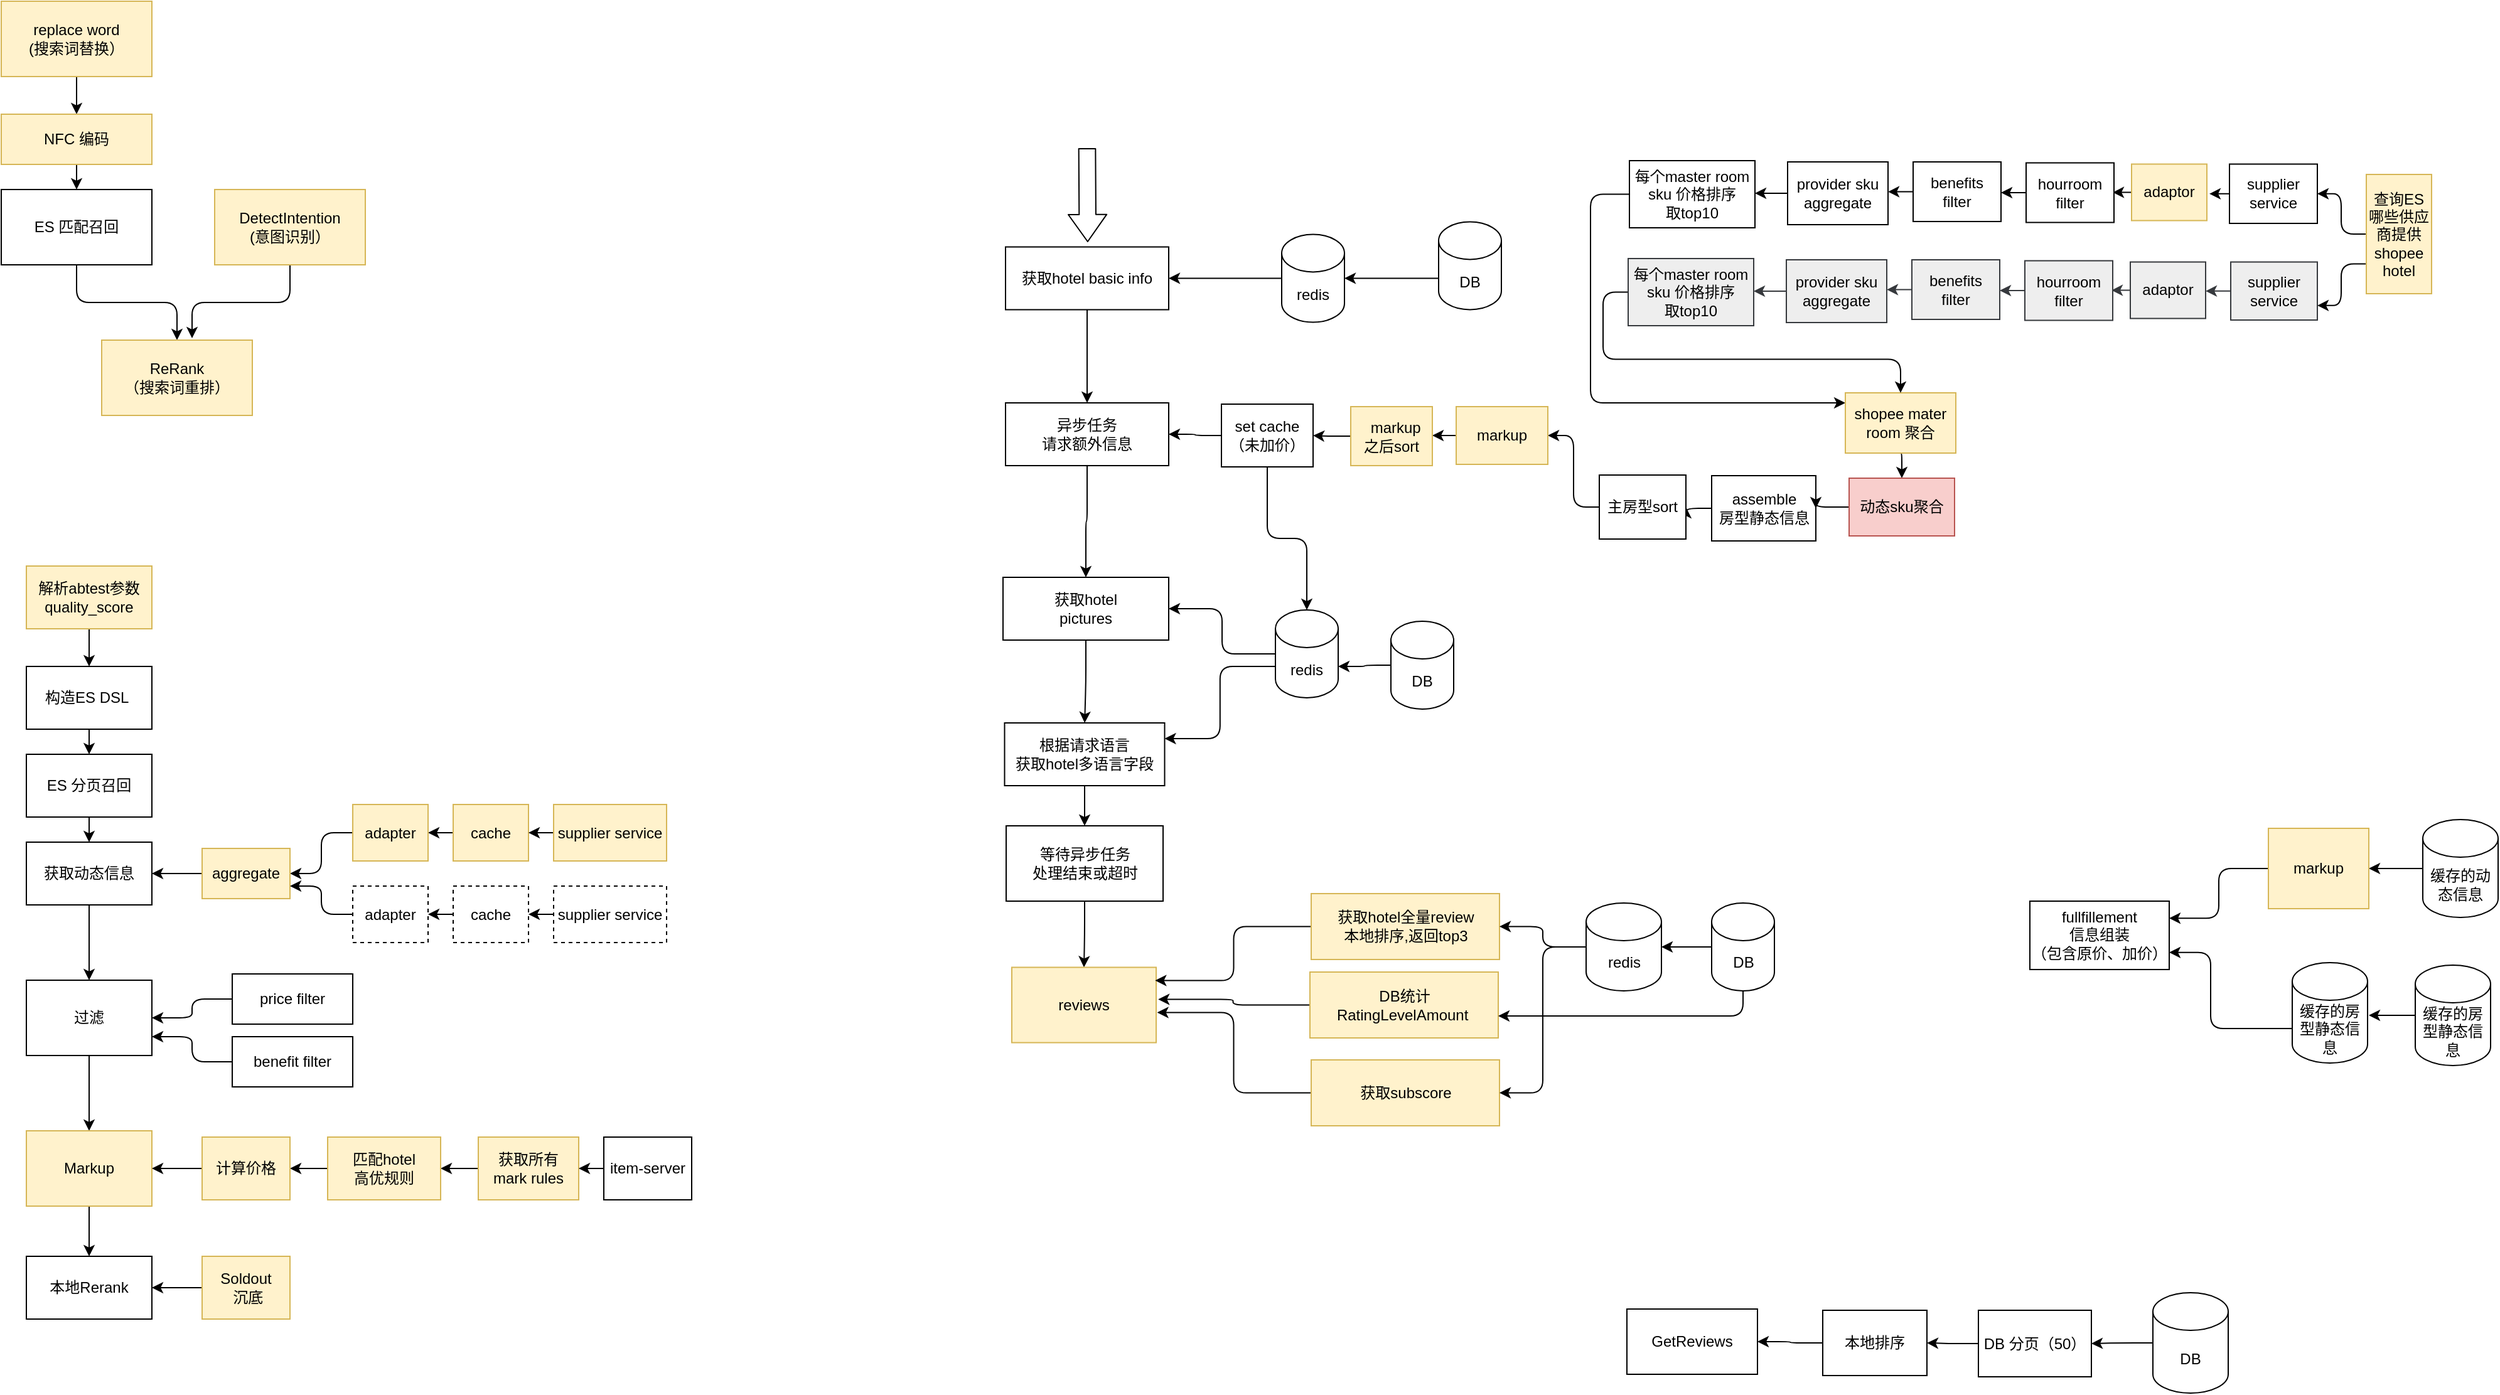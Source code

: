 <mxfile version="20.0.3" type="github">
  <diagram id="h-oYbKi-i4EHjSk5L3Tw" name="Page-1">
    <mxGraphModel dx="1442" dy="927" grid="1" gridSize="1" guides="1" tooltips="1" connect="1" arrows="1" fold="1" page="1" pageScale="1" pageWidth="3300" pageHeight="4681" math="0" shadow="0">
      <root>
        <mxCell id="0" />
        <mxCell id="1" parent="0" />
        <mxCell id="pG-kIVS5WW9MxkxASWYn-10" style="edgeStyle=orthogonalEdgeStyle;rounded=1;orthogonalLoop=1;jettySize=auto;html=1;exitX=0.5;exitY=1;exitDx=0;exitDy=0;entryX=0.5;entryY=0;entryDx=0;entryDy=0;" edge="1" parent="1" source="pG-kIVS5WW9MxkxASWYn-1" target="pG-kIVS5WW9MxkxASWYn-9">
          <mxGeometry relative="1" as="geometry" />
        </mxCell>
        <mxCell id="pG-kIVS5WW9MxkxASWYn-1" value="replace word&lt;br&gt;(搜索词替换）" style="rounded=0;whiteSpace=wrap;html=1;fillColor=#fff2cc;strokeColor=#d6b656;" vertex="1" parent="1">
          <mxGeometry x="170" y="20" width="120" height="60" as="geometry" />
        </mxCell>
        <mxCell id="pG-kIVS5WW9MxkxASWYn-7" style="edgeStyle=orthogonalEdgeStyle;rounded=1;orthogonalLoop=1;jettySize=auto;html=1;exitX=0.5;exitY=1;exitDx=0;exitDy=0;" edge="1" parent="1" source="pG-kIVS5WW9MxkxASWYn-2" target="pG-kIVS5WW9MxkxASWYn-5">
          <mxGeometry relative="1" as="geometry" />
        </mxCell>
        <mxCell id="pG-kIVS5WW9MxkxASWYn-2" value="ES 匹配召回" style="rounded=0;whiteSpace=wrap;html=1;" vertex="1" parent="1">
          <mxGeometry x="170" y="170" width="120" height="60" as="geometry" />
        </mxCell>
        <mxCell id="pG-kIVS5WW9MxkxASWYn-8" style="edgeStyle=orthogonalEdgeStyle;rounded=1;orthogonalLoop=1;jettySize=auto;html=1;exitX=0.5;exitY=1;exitDx=0;exitDy=0;entryX=0.6;entryY=-0.025;entryDx=0;entryDy=0;entryPerimeter=0;" edge="1" parent="1" source="pG-kIVS5WW9MxkxASWYn-4" target="pG-kIVS5WW9MxkxASWYn-5">
          <mxGeometry relative="1" as="geometry" />
        </mxCell>
        <mxCell id="pG-kIVS5WW9MxkxASWYn-4" value="DetectIntention&lt;br&gt;(意图识别）" style="rounded=0;whiteSpace=wrap;html=1;fillColor=#fff2cc;strokeColor=#d6b656;" vertex="1" parent="1">
          <mxGeometry x="340" y="170" width="120" height="60" as="geometry" />
        </mxCell>
        <mxCell id="pG-kIVS5WW9MxkxASWYn-5" value="ReRank&lt;br&gt;（搜索词重排）" style="rounded=0;whiteSpace=wrap;html=1;fillColor=#fff2cc;strokeColor=#d6b656;" vertex="1" parent="1">
          <mxGeometry x="250" y="290" width="120" height="60" as="geometry" />
        </mxCell>
        <mxCell id="pG-kIVS5WW9MxkxASWYn-11" style="edgeStyle=orthogonalEdgeStyle;rounded=1;orthogonalLoop=1;jettySize=auto;html=1;exitX=0.5;exitY=1;exitDx=0;exitDy=0;entryX=0.5;entryY=0;entryDx=0;entryDy=0;" edge="1" parent="1" source="pG-kIVS5WW9MxkxASWYn-9" target="pG-kIVS5WW9MxkxASWYn-2">
          <mxGeometry relative="1" as="geometry" />
        </mxCell>
        <mxCell id="pG-kIVS5WW9MxkxASWYn-9" value="NFC 编码" style="rounded=0;whiteSpace=wrap;html=1;fillColor=#fff2cc;strokeColor=#d6b656;" vertex="1" parent="1">
          <mxGeometry x="170" y="110" width="120" height="40" as="geometry" />
        </mxCell>
        <mxCell id="pG-kIVS5WW9MxkxASWYn-43" style="edgeStyle=orthogonalEdgeStyle;rounded=1;orthogonalLoop=1;jettySize=auto;html=1;exitX=0.5;exitY=1;exitDx=0;exitDy=0;entryX=0.5;entryY=0;entryDx=0;entryDy=0;" edge="1" parent="1" source="pG-kIVS5WW9MxkxASWYn-12" target="pG-kIVS5WW9MxkxASWYn-20">
          <mxGeometry relative="1" as="geometry" />
        </mxCell>
        <mxCell id="pG-kIVS5WW9MxkxASWYn-12" value="ES 分页召回" style="rounded=0;whiteSpace=wrap;html=1;" vertex="1" parent="1">
          <mxGeometry x="190" y="620" width="100" height="50" as="geometry" />
        </mxCell>
        <mxCell id="pG-kIVS5WW9MxkxASWYn-18" style="edgeStyle=orthogonalEdgeStyle;rounded=1;orthogonalLoop=1;jettySize=auto;html=1;exitX=0.5;exitY=1;exitDx=0;exitDy=0;entryX=0.5;entryY=0;entryDx=0;entryDy=0;" edge="1" parent="1" source="pG-kIVS5WW9MxkxASWYn-13" target="pG-kIVS5WW9MxkxASWYn-16">
          <mxGeometry relative="1" as="geometry" />
        </mxCell>
        <mxCell id="pG-kIVS5WW9MxkxASWYn-13" value="解析abtest参数&lt;br&gt;quality_score" style="rounded=0;whiteSpace=wrap;html=1;fillColor=#fff2cc;strokeColor=#d6b656;" vertex="1" parent="1">
          <mxGeometry x="190" y="470" width="100" height="50" as="geometry" />
        </mxCell>
        <mxCell id="pG-kIVS5WW9MxkxASWYn-19" style="edgeStyle=orthogonalEdgeStyle;rounded=1;orthogonalLoop=1;jettySize=auto;html=1;exitX=0.5;exitY=1;exitDx=0;exitDy=0;entryX=0.5;entryY=0;entryDx=0;entryDy=0;" edge="1" parent="1" source="pG-kIVS5WW9MxkxASWYn-16" target="pG-kIVS5WW9MxkxASWYn-12">
          <mxGeometry relative="1" as="geometry" />
        </mxCell>
        <mxCell id="pG-kIVS5WW9MxkxASWYn-16" value="构造ES DSL&amp;nbsp;" style="rounded=0;whiteSpace=wrap;html=1;" vertex="1" parent="1">
          <mxGeometry x="190" y="550" width="100" height="50" as="geometry" />
        </mxCell>
        <mxCell id="pG-kIVS5WW9MxkxASWYn-54" style="edgeStyle=orthogonalEdgeStyle;rounded=1;orthogonalLoop=1;jettySize=auto;html=1;exitX=0.5;exitY=1;exitDx=0;exitDy=0;" edge="1" parent="1" source="pG-kIVS5WW9MxkxASWYn-20" target="pG-kIVS5WW9MxkxASWYn-47">
          <mxGeometry relative="1" as="geometry" />
        </mxCell>
        <mxCell id="pG-kIVS5WW9MxkxASWYn-20" value="获取动态信息" style="rounded=0;whiteSpace=wrap;html=1;" vertex="1" parent="1">
          <mxGeometry x="190" y="690" width="100" height="50" as="geometry" />
        </mxCell>
        <mxCell id="pG-kIVS5WW9MxkxASWYn-34" style="edgeStyle=orthogonalEdgeStyle;rounded=1;orthogonalLoop=1;jettySize=auto;html=1;exitX=0;exitY=0.5;exitDx=0;exitDy=0;entryX=1;entryY=0.5;entryDx=0;entryDy=0;" edge="1" parent="1" source="pG-kIVS5WW9MxkxASWYn-24" target="pG-kIVS5WW9MxkxASWYn-26">
          <mxGeometry relative="1" as="geometry" />
        </mxCell>
        <mxCell id="pG-kIVS5WW9MxkxASWYn-24" value="cache" style="rounded=0;whiteSpace=wrap;html=1;fillColor=#fff2cc;strokeColor=#d6b656;" vertex="1" parent="1">
          <mxGeometry x="530" y="660" width="60" height="45" as="geometry" />
        </mxCell>
        <mxCell id="pG-kIVS5WW9MxkxASWYn-33" style="edgeStyle=orthogonalEdgeStyle;rounded=1;orthogonalLoop=1;jettySize=auto;html=1;exitX=0;exitY=0.5;exitDx=0;exitDy=0;entryX=1;entryY=0.5;entryDx=0;entryDy=0;" edge="1" parent="1" source="pG-kIVS5WW9MxkxASWYn-25" target="pG-kIVS5WW9MxkxASWYn-24">
          <mxGeometry relative="1" as="geometry" />
        </mxCell>
        <mxCell id="pG-kIVS5WW9MxkxASWYn-25" value="supplier service" style="rounded=0;whiteSpace=wrap;html=1;fillColor=#fff2cc;strokeColor=#d6b656;" vertex="1" parent="1">
          <mxGeometry x="610" y="660" width="90" height="45" as="geometry" />
        </mxCell>
        <mxCell id="pG-kIVS5WW9MxkxASWYn-35" style="edgeStyle=orthogonalEdgeStyle;rounded=1;orthogonalLoop=1;jettySize=auto;html=1;exitX=0;exitY=0.5;exitDx=0;exitDy=0;entryX=1;entryY=0.5;entryDx=0;entryDy=0;" edge="1" parent="1" source="pG-kIVS5WW9MxkxASWYn-26" target="pG-kIVS5WW9MxkxASWYn-31">
          <mxGeometry relative="1" as="geometry" />
        </mxCell>
        <mxCell id="pG-kIVS5WW9MxkxASWYn-26" value="adapter" style="rounded=0;whiteSpace=wrap;html=1;fillColor=#fff2cc;strokeColor=#d6b656;" vertex="1" parent="1">
          <mxGeometry x="450" y="660" width="60" height="45" as="geometry" />
        </mxCell>
        <mxCell id="pG-kIVS5WW9MxkxASWYn-36" style="edgeStyle=orthogonalEdgeStyle;rounded=1;orthogonalLoop=1;jettySize=auto;html=1;exitX=0;exitY=0.5;exitDx=0;exitDy=0;entryX=1;entryY=0.5;entryDx=0;entryDy=0;" edge="1" parent="1" source="pG-kIVS5WW9MxkxASWYn-31" target="pG-kIVS5WW9MxkxASWYn-20">
          <mxGeometry relative="1" as="geometry" />
        </mxCell>
        <mxCell id="pG-kIVS5WW9MxkxASWYn-31" value="aggregate" style="rounded=0;whiteSpace=wrap;html=1;fillColor=#fff2cc;strokeColor=#d6b656;" vertex="1" parent="1">
          <mxGeometry x="330" y="695" width="70" height="40" as="geometry" />
        </mxCell>
        <mxCell id="pG-kIVS5WW9MxkxASWYn-37" style="edgeStyle=orthogonalEdgeStyle;rounded=1;orthogonalLoop=1;jettySize=auto;html=1;exitX=0;exitY=0.5;exitDx=0;exitDy=0;entryX=1;entryY=0.5;entryDx=0;entryDy=0;" edge="1" parent="1" source="pG-kIVS5WW9MxkxASWYn-38" target="pG-kIVS5WW9MxkxASWYn-41">
          <mxGeometry relative="1" as="geometry" />
        </mxCell>
        <mxCell id="pG-kIVS5WW9MxkxASWYn-38" value="cache" style="rounded=0;whiteSpace=wrap;html=1;dashed=1;" vertex="1" parent="1">
          <mxGeometry x="530" y="725" width="60" height="45" as="geometry" />
        </mxCell>
        <mxCell id="pG-kIVS5WW9MxkxASWYn-39" style="edgeStyle=orthogonalEdgeStyle;rounded=1;orthogonalLoop=1;jettySize=auto;html=1;exitX=0;exitY=0.5;exitDx=0;exitDy=0;entryX=1;entryY=0.5;entryDx=0;entryDy=0;" edge="1" parent="1" source="pG-kIVS5WW9MxkxASWYn-40" target="pG-kIVS5WW9MxkxASWYn-38">
          <mxGeometry relative="1" as="geometry" />
        </mxCell>
        <mxCell id="pG-kIVS5WW9MxkxASWYn-40" value="supplier service" style="rounded=0;whiteSpace=wrap;html=1;dashed=1;" vertex="1" parent="1">
          <mxGeometry x="610" y="725" width="90" height="45" as="geometry" />
        </mxCell>
        <mxCell id="pG-kIVS5WW9MxkxASWYn-42" style="edgeStyle=orthogonalEdgeStyle;rounded=1;orthogonalLoop=1;jettySize=auto;html=1;exitX=0;exitY=0.5;exitDx=0;exitDy=0;entryX=1;entryY=0.75;entryDx=0;entryDy=0;" edge="1" parent="1" source="pG-kIVS5WW9MxkxASWYn-41" target="pG-kIVS5WW9MxkxASWYn-31">
          <mxGeometry relative="1" as="geometry" />
        </mxCell>
        <mxCell id="pG-kIVS5WW9MxkxASWYn-41" value="adapter" style="rounded=0;whiteSpace=wrap;html=1;dashed=1;" vertex="1" parent="1">
          <mxGeometry x="450" y="725" width="60" height="45" as="geometry" />
        </mxCell>
        <mxCell id="pG-kIVS5WW9MxkxASWYn-64" style="edgeStyle=orthogonalEdgeStyle;rounded=1;orthogonalLoop=1;jettySize=auto;html=1;exitX=0.5;exitY=1;exitDx=0;exitDy=0;" edge="1" parent="1" source="pG-kIVS5WW9MxkxASWYn-47" target="pG-kIVS5WW9MxkxASWYn-55">
          <mxGeometry relative="1" as="geometry" />
        </mxCell>
        <mxCell id="pG-kIVS5WW9MxkxASWYn-47" value="过滤" style="rounded=0;whiteSpace=wrap;html=1;" vertex="1" parent="1">
          <mxGeometry x="190" y="800" width="100" height="60" as="geometry" />
        </mxCell>
        <mxCell id="pG-kIVS5WW9MxkxASWYn-51" style="edgeStyle=orthogonalEdgeStyle;rounded=1;orthogonalLoop=1;jettySize=auto;html=1;exitX=0;exitY=0.5;exitDx=0;exitDy=0;entryX=1;entryY=0.5;entryDx=0;entryDy=0;" edge="1" parent="1" source="pG-kIVS5WW9MxkxASWYn-48" target="pG-kIVS5WW9MxkxASWYn-47">
          <mxGeometry relative="1" as="geometry" />
        </mxCell>
        <mxCell id="pG-kIVS5WW9MxkxASWYn-48" value="price filter" style="rounded=0;whiteSpace=wrap;html=1;" vertex="1" parent="1">
          <mxGeometry x="354" y="795" width="96" height="40" as="geometry" />
        </mxCell>
        <mxCell id="pG-kIVS5WW9MxkxASWYn-52" style="edgeStyle=orthogonalEdgeStyle;rounded=1;orthogonalLoop=1;jettySize=auto;html=1;exitX=0;exitY=0.5;exitDx=0;exitDy=0;entryX=1;entryY=0.75;entryDx=0;entryDy=0;" edge="1" parent="1" source="pG-kIVS5WW9MxkxASWYn-49" target="pG-kIVS5WW9MxkxASWYn-47">
          <mxGeometry relative="1" as="geometry" />
        </mxCell>
        <mxCell id="pG-kIVS5WW9MxkxASWYn-49" value="benefit filter" style="rounded=0;whiteSpace=wrap;html=1;" vertex="1" parent="1">
          <mxGeometry x="354" y="845" width="96" height="40" as="geometry" />
        </mxCell>
        <mxCell id="pG-kIVS5WW9MxkxASWYn-66" style="edgeStyle=orthogonalEdgeStyle;rounded=1;orthogonalLoop=1;jettySize=auto;html=1;exitX=0.5;exitY=1;exitDx=0;exitDy=0;entryX=0.5;entryY=0;entryDx=0;entryDy=0;" edge="1" parent="1" source="pG-kIVS5WW9MxkxASWYn-55" target="pG-kIVS5WW9MxkxASWYn-65">
          <mxGeometry relative="1" as="geometry" />
        </mxCell>
        <mxCell id="pG-kIVS5WW9MxkxASWYn-55" value="Markup" style="rounded=0;whiteSpace=wrap;html=1;fillColor=#fff2cc;strokeColor=#d6b656;" vertex="1" parent="1">
          <mxGeometry x="190" y="920" width="100" height="60" as="geometry" />
        </mxCell>
        <mxCell id="pG-kIVS5WW9MxkxASWYn-62" style="edgeStyle=orthogonalEdgeStyle;rounded=1;orthogonalLoop=1;jettySize=auto;html=1;exitX=0;exitY=0.5;exitDx=0;exitDy=0;entryX=1;entryY=0.5;entryDx=0;entryDy=0;" edge="1" parent="1" source="pG-kIVS5WW9MxkxASWYn-56" target="pG-kIVS5WW9MxkxASWYn-58">
          <mxGeometry relative="1" as="geometry" />
        </mxCell>
        <mxCell id="pG-kIVS5WW9MxkxASWYn-56" value="获取所有&lt;br&gt;mark rules" style="rounded=0;whiteSpace=wrap;html=1;fillColor=#fff2cc;strokeColor=#d6b656;" vertex="1" parent="1">
          <mxGeometry x="550" y="925" width="80" height="50" as="geometry" />
        </mxCell>
        <mxCell id="pG-kIVS5WW9MxkxASWYn-63" style="edgeStyle=orthogonalEdgeStyle;rounded=1;orthogonalLoop=1;jettySize=auto;html=1;exitX=0;exitY=0.5;exitDx=0;exitDy=0;entryX=1;entryY=0.5;entryDx=0;entryDy=0;" edge="1" parent="1" source="pG-kIVS5WW9MxkxASWYn-57" target="pG-kIVS5WW9MxkxASWYn-56">
          <mxGeometry relative="1" as="geometry" />
        </mxCell>
        <mxCell id="pG-kIVS5WW9MxkxASWYn-57" value="item-server" style="rounded=0;whiteSpace=wrap;html=1;" vertex="1" parent="1">
          <mxGeometry x="650" y="925" width="70" height="50" as="geometry" />
        </mxCell>
        <mxCell id="pG-kIVS5WW9MxkxASWYn-61" style="edgeStyle=orthogonalEdgeStyle;rounded=1;orthogonalLoop=1;jettySize=auto;html=1;exitX=0;exitY=0.5;exitDx=0;exitDy=0;entryX=1;entryY=0.5;entryDx=0;entryDy=0;" edge="1" parent="1" source="pG-kIVS5WW9MxkxASWYn-58" target="pG-kIVS5WW9MxkxASWYn-59">
          <mxGeometry relative="1" as="geometry" />
        </mxCell>
        <mxCell id="pG-kIVS5WW9MxkxASWYn-58" value="匹配hotel&lt;br&gt;高优规则" style="rounded=0;whiteSpace=wrap;html=1;fillColor=#fff2cc;strokeColor=#d6b656;" vertex="1" parent="1">
          <mxGeometry x="430" y="925" width="90" height="50" as="geometry" />
        </mxCell>
        <mxCell id="pG-kIVS5WW9MxkxASWYn-60" style="edgeStyle=orthogonalEdgeStyle;rounded=1;orthogonalLoop=1;jettySize=auto;html=1;exitX=0;exitY=0.5;exitDx=0;exitDy=0;" edge="1" parent="1" source="pG-kIVS5WW9MxkxASWYn-59" target="pG-kIVS5WW9MxkxASWYn-55">
          <mxGeometry relative="1" as="geometry" />
        </mxCell>
        <mxCell id="pG-kIVS5WW9MxkxASWYn-59" value="计算价格" style="rounded=0;whiteSpace=wrap;html=1;fillColor=#fff2cc;strokeColor=#d6b656;" vertex="1" parent="1">
          <mxGeometry x="330" y="925" width="70" height="50" as="geometry" />
        </mxCell>
        <mxCell id="pG-kIVS5WW9MxkxASWYn-65" value="本地Rerank" style="rounded=0;whiteSpace=wrap;html=1;" vertex="1" parent="1">
          <mxGeometry x="190" y="1020" width="100" height="50" as="geometry" />
        </mxCell>
        <mxCell id="pG-kIVS5WW9MxkxASWYn-70" style="edgeStyle=orthogonalEdgeStyle;rounded=1;orthogonalLoop=1;jettySize=auto;html=1;exitX=0;exitY=0.5;exitDx=0;exitDy=0;entryX=1;entryY=0.5;entryDx=0;entryDy=0;" edge="1" parent="1" source="pG-kIVS5WW9MxkxASWYn-69" target="pG-kIVS5WW9MxkxASWYn-65">
          <mxGeometry relative="1" as="geometry" />
        </mxCell>
        <mxCell id="pG-kIVS5WW9MxkxASWYn-69" value="Soldout&lt;br&gt;&amp;nbsp;沉底" style="rounded=0;whiteSpace=wrap;html=1;fillColor=#fff2cc;strokeColor=#d6b656;" vertex="1" parent="1">
          <mxGeometry x="330" y="1020" width="70" height="50" as="geometry" />
        </mxCell>
        <mxCell id="pG-kIVS5WW9MxkxASWYn-91" style="edgeStyle=orthogonalEdgeStyle;rounded=1;orthogonalLoop=1;jettySize=auto;html=1;exitX=0.5;exitY=1;exitDx=0;exitDy=0;" edge="1" parent="1" source="pG-kIVS5WW9MxkxASWYn-72" target="pG-kIVS5WW9MxkxASWYn-77">
          <mxGeometry relative="1" as="geometry" />
        </mxCell>
        <mxCell id="pG-kIVS5WW9MxkxASWYn-72" value="获取hotel basic info" style="rounded=0;whiteSpace=wrap;html=1;" vertex="1" parent="1">
          <mxGeometry x="970" y="215.75" width="130" height="50" as="geometry" />
        </mxCell>
        <mxCell id="pG-kIVS5WW9MxkxASWYn-121" style="edgeStyle=orthogonalEdgeStyle;rounded=1;orthogonalLoop=1;jettySize=auto;html=1;exitX=0;exitY=0.5;exitDx=0;exitDy=0;exitPerimeter=0;" edge="1" parent="1" source="pG-kIVS5WW9MxkxASWYn-73" target="pG-kIVS5WW9MxkxASWYn-72">
          <mxGeometry relative="1" as="geometry" />
        </mxCell>
        <mxCell id="pG-kIVS5WW9MxkxASWYn-73" value="redis" style="shape=cylinder3;whiteSpace=wrap;html=1;boundedLbl=1;backgroundOutline=1;size=15;" vertex="1" parent="1">
          <mxGeometry x="1190" y="205.75" width="50" height="70" as="geometry" />
        </mxCell>
        <mxCell id="pG-kIVS5WW9MxkxASWYn-120" style="edgeStyle=orthogonalEdgeStyle;rounded=1;orthogonalLoop=1;jettySize=auto;html=1;exitX=0;exitY=0;exitDx=0;exitDy=45;exitPerimeter=0;entryX=1;entryY=0.5;entryDx=0;entryDy=0;entryPerimeter=0;" edge="1" parent="1" source="pG-kIVS5WW9MxkxASWYn-74" target="pG-kIVS5WW9MxkxASWYn-73">
          <mxGeometry relative="1" as="geometry" />
        </mxCell>
        <mxCell id="pG-kIVS5WW9MxkxASWYn-74" value="DB" style="shape=cylinder3;whiteSpace=wrap;html=1;boundedLbl=1;backgroundOutline=1;size=15;" vertex="1" parent="1">
          <mxGeometry x="1315" y="195.75" width="50" height="70" as="geometry" />
        </mxCell>
        <mxCell id="pG-kIVS5WW9MxkxASWYn-199" style="edgeStyle=orthogonalEdgeStyle;rounded=1;orthogonalLoop=1;jettySize=auto;html=1;exitX=0.5;exitY=1;exitDx=0;exitDy=0;entryX=0.5;entryY=0;entryDx=0;entryDy=0;" edge="1" parent="1" source="pG-kIVS5WW9MxkxASWYn-77" target="pG-kIVS5WW9MxkxASWYn-81">
          <mxGeometry relative="1" as="geometry" />
        </mxCell>
        <mxCell id="pG-kIVS5WW9MxkxASWYn-77" value="异步任务&lt;br&gt;请求额外信息" style="rounded=0;whiteSpace=wrap;html=1;" vertex="1" parent="1">
          <mxGeometry x="970" y="340" width="130" height="50" as="geometry" />
        </mxCell>
        <mxCell id="pG-kIVS5WW9MxkxASWYn-190" style="edgeStyle=orthogonalEdgeStyle;rounded=1;orthogonalLoop=1;jettySize=auto;html=1;exitX=0;exitY=0.5;exitDx=0;exitDy=0;" edge="1" parent="1" source="pG-kIVS5WW9MxkxASWYn-79">
          <mxGeometry relative="1" as="geometry">
            <mxPoint x="1929" y="173.238" as="targetPoint" />
          </mxGeometry>
        </mxCell>
        <mxCell id="pG-kIVS5WW9MxkxASWYn-79" value="supplier &lt;br&gt;service" style="rounded=0;whiteSpace=wrap;html=1;" vertex="1" parent="1">
          <mxGeometry x="1945" y="149.75" width="70" height="47.25" as="geometry" />
        </mxCell>
        <mxCell id="pG-kIVS5WW9MxkxASWYn-93" style="edgeStyle=orthogonalEdgeStyle;rounded=1;orthogonalLoop=1;jettySize=auto;html=1;exitX=0.5;exitY=1;exitDx=0;exitDy=0;" edge="1" parent="1" source="pG-kIVS5WW9MxkxASWYn-81" target="pG-kIVS5WW9MxkxASWYn-84">
          <mxGeometry relative="1" as="geometry" />
        </mxCell>
        <mxCell id="pG-kIVS5WW9MxkxASWYn-81" value="获取hotel &lt;br&gt;pictures" style="rounded=0;whiteSpace=wrap;html=1;" vertex="1" parent="1">
          <mxGeometry x="968" y="479" width="132" height="50" as="geometry" />
        </mxCell>
        <mxCell id="pG-kIVS5WW9MxkxASWYn-194" style="edgeStyle=orthogonalEdgeStyle;rounded=1;orthogonalLoop=1;jettySize=auto;html=1;exitX=0;exitY=0.5;exitDx=0;exitDy=0;exitPerimeter=0;entryX=1;entryY=0.5;entryDx=0;entryDy=0;" edge="1" parent="1" source="pG-kIVS5WW9MxkxASWYn-82" target="pG-kIVS5WW9MxkxASWYn-81">
          <mxGeometry relative="1" as="geometry" />
        </mxCell>
        <mxCell id="pG-kIVS5WW9MxkxASWYn-195" style="edgeStyle=orthogonalEdgeStyle;rounded=1;orthogonalLoop=1;jettySize=auto;html=1;exitX=0;exitY=0;exitDx=0;exitDy=45;exitPerimeter=0;entryX=1;entryY=0.25;entryDx=0;entryDy=0;" edge="1" parent="1" source="pG-kIVS5WW9MxkxASWYn-82" target="pG-kIVS5WW9MxkxASWYn-84">
          <mxGeometry relative="1" as="geometry" />
        </mxCell>
        <mxCell id="pG-kIVS5WW9MxkxASWYn-82" value="redis" style="shape=cylinder3;whiteSpace=wrap;html=1;boundedLbl=1;backgroundOutline=1;size=15;" vertex="1" parent="1">
          <mxGeometry x="1185" y="505" width="50" height="70" as="geometry" />
        </mxCell>
        <mxCell id="pG-kIVS5WW9MxkxASWYn-193" style="edgeStyle=orthogonalEdgeStyle;rounded=1;orthogonalLoop=1;jettySize=auto;html=1;exitX=0;exitY=0.5;exitDx=0;exitDy=0;exitPerimeter=0;entryX=1;entryY=0;entryDx=0;entryDy=45;entryPerimeter=0;" edge="1" parent="1" source="pG-kIVS5WW9MxkxASWYn-83" target="pG-kIVS5WW9MxkxASWYn-82">
          <mxGeometry relative="1" as="geometry" />
        </mxCell>
        <mxCell id="pG-kIVS5WW9MxkxASWYn-83" value="DB" style="shape=cylinder3;whiteSpace=wrap;html=1;boundedLbl=1;backgroundOutline=1;size=15;" vertex="1" parent="1">
          <mxGeometry x="1277" y="514" width="50" height="70" as="geometry" />
        </mxCell>
        <mxCell id="pG-kIVS5WW9MxkxASWYn-95" style="edgeStyle=orthogonalEdgeStyle;rounded=1;orthogonalLoop=1;jettySize=auto;html=1;exitX=0.5;exitY=1;exitDx=0;exitDy=0;entryX=0.5;entryY=0;entryDx=0;entryDy=0;" edge="1" parent="1" source="pG-kIVS5WW9MxkxASWYn-84" target="pG-kIVS5WW9MxkxASWYn-94">
          <mxGeometry relative="1" as="geometry" />
        </mxCell>
        <mxCell id="pG-kIVS5WW9MxkxASWYn-84" value="根据请求语言&lt;br&gt;获取hotel多语言字段" style="rounded=0;whiteSpace=wrap;html=1;" vertex="1" parent="1">
          <mxGeometry x="969.25" y="595" width="127.5" height="50" as="geometry" />
        </mxCell>
        <mxCell id="pG-kIVS5WW9MxkxASWYn-117" style="edgeStyle=orthogonalEdgeStyle;rounded=1;orthogonalLoop=1;jettySize=auto;html=1;exitX=0.5;exitY=1;exitDx=0;exitDy=0;" edge="1" parent="1" source="pG-kIVS5WW9MxkxASWYn-94" target="pG-kIVS5WW9MxkxASWYn-96">
          <mxGeometry relative="1" as="geometry" />
        </mxCell>
        <mxCell id="pG-kIVS5WW9MxkxASWYn-94" value="等待异步任务&lt;br&gt;处理结束或超时" style="rounded=0;whiteSpace=wrap;html=1;" vertex="1" parent="1">
          <mxGeometry x="970.5" y="677" width="125" height="60" as="geometry" />
        </mxCell>
        <mxCell id="pG-kIVS5WW9MxkxASWYn-96" value="reviews" style="rounded=0;whiteSpace=wrap;html=1;fillColor=#fff2cc;strokeColor=#d6b656;" vertex="1" parent="1">
          <mxGeometry x="975" y="789.75" width="115" height="60" as="geometry" />
        </mxCell>
        <mxCell id="pG-kIVS5WW9MxkxASWYn-108" style="edgeStyle=orthogonalEdgeStyle;rounded=1;orthogonalLoop=1;jettySize=auto;html=1;exitX=0;exitY=0.5;exitDx=0;exitDy=0;entryX=0.993;entryY=0.175;entryDx=0;entryDy=0;entryPerimeter=0;" edge="1" parent="1" source="pG-kIVS5WW9MxkxASWYn-97" target="pG-kIVS5WW9MxkxASWYn-96">
          <mxGeometry relative="1" as="geometry" />
        </mxCell>
        <mxCell id="pG-kIVS5WW9MxkxASWYn-97" value="获取hotel全量review&lt;br&gt;本地排序,返回top3" style="rounded=0;whiteSpace=wrap;html=1;fillColor=#fff2cc;strokeColor=#d6b656;" vertex="1" parent="1">
          <mxGeometry x="1213.5" y="731" width="150" height="52.5" as="geometry" />
        </mxCell>
        <mxCell id="pG-kIVS5WW9MxkxASWYn-106" style="edgeStyle=orthogonalEdgeStyle;rounded=1;orthogonalLoop=1;jettySize=auto;html=1;exitX=0;exitY=0.5;exitDx=0;exitDy=0;entryX=1.014;entryY=0.425;entryDx=0;entryDy=0;entryPerimeter=0;" edge="1" parent="1" source="pG-kIVS5WW9MxkxASWYn-102" target="pG-kIVS5WW9MxkxASWYn-96">
          <mxGeometry relative="1" as="geometry" />
        </mxCell>
        <mxCell id="pG-kIVS5WW9MxkxASWYn-102" value="DB统计RatingLevelAmount&amp;nbsp;" style="rounded=0;whiteSpace=wrap;html=1;fillColor=#fff2cc;strokeColor=#d6b656;" vertex="1" parent="1">
          <mxGeometry x="1212.5" y="793.5" width="150" height="52.5" as="geometry" />
        </mxCell>
        <mxCell id="pG-kIVS5WW9MxkxASWYn-107" style="edgeStyle=orthogonalEdgeStyle;rounded=1;orthogonalLoop=1;jettySize=auto;html=1;exitX=0;exitY=0.5;exitDx=0;exitDy=0;entryX=1.007;entryY=0.6;entryDx=0;entryDy=0;entryPerimeter=0;" edge="1" parent="1" source="pG-kIVS5WW9MxkxASWYn-104" target="pG-kIVS5WW9MxkxASWYn-96">
          <mxGeometry relative="1" as="geometry">
            <mxPoint x="1152.5" y="833.5" as="targetPoint" />
          </mxGeometry>
        </mxCell>
        <mxCell id="pG-kIVS5WW9MxkxASWYn-104" value="获取subscore" style="rounded=0;whiteSpace=wrap;html=1;fillColor=#fff2cc;strokeColor=#d6b656;" vertex="1" parent="1">
          <mxGeometry x="1213.5" y="863.5" width="150" height="52.5" as="geometry" />
        </mxCell>
        <mxCell id="pG-kIVS5WW9MxkxASWYn-113" style="edgeStyle=orthogonalEdgeStyle;rounded=1;orthogonalLoop=1;jettySize=auto;html=1;exitX=0;exitY=0.5;exitDx=0;exitDy=0;exitPerimeter=0;" edge="1" parent="1" source="pG-kIVS5WW9MxkxASWYn-109" target="pG-kIVS5WW9MxkxASWYn-110">
          <mxGeometry relative="1" as="geometry" />
        </mxCell>
        <mxCell id="pG-kIVS5WW9MxkxASWYn-116" style="edgeStyle=orthogonalEdgeStyle;rounded=1;orthogonalLoop=1;jettySize=auto;html=1;exitX=0.5;exitY=1;exitDx=0;exitDy=0;exitPerimeter=0;" edge="1" parent="1" source="pG-kIVS5WW9MxkxASWYn-109" target="pG-kIVS5WW9MxkxASWYn-102">
          <mxGeometry relative="1" as="geometry">
            <Array as="points">
              <mxPoint x="1557.5" y="828.5" />
            </Array>
          </mxGeometry>
        </mxCell>
        <mxCell id="pG-kIVS5WW9MxkxASWYn-109" value="DB" style="shape=cylinder3;whiteSpace=wrap;html=1;boundedLbl=1;backgroundOutline=1;size=15;" vertex="1" parent="1">
          <mxGeometry x="1532.5" y="738.5" width="50" height="70" as="geometry" />
        </mxCell>
        <mxCell id="pG-kIVS5WW9MxkxASWYn-112" style="edgeStyle=orthogonalEdgeStyle;rounded=1;orthogonalLoop=1;jettySize=auto;html=1;exitX=0;exitY=0.5;exitDx=0;exitDy=0;exitPerimeter=0;" edge="1" parent="1" source="pG-kIVS5WW9MxkxASWYn-110" target="pG-kIVS5WW9MxkxASWYn-97">
          <mxGeometry relative="1" as="geometry" />
        </mxCell>
        <mxCell id="pG-kIVS5WW9MxkxASWYn-114" style="edgeStyle=orthogonalEdgeStyle;rounded=1;orthogonalLoop=1;jettySize=auto;html=1;exitX=0;exitY=0.5;exitDx=0;exitDy=0;exitPerimeter=0;entryX=1;entryY=0.5;entryDx=0;entryDy=0;" edge="1" parent="1" source="pG-kIVS5WW9MxkxASWYn-110" target="pG-kIVS5WW9MxkxASWYn-104">
          <mxGeometry relative="1" as="geometry" />
        </mxCell>
        <mxCell id="pG-kIVS5WW9MxkxASWYn-110" value="redis" style="shape=cylinder3;whiteSpace=wrap;html=1;boundedLbl=1;backgroundOutline=1;size=15;" vertex="1" parent="1">
          <mxGeometry x="1432.5" y="738.5" width="60" height="70" as="geometry" />
        </mxCell>
        <mxCell id="pG-kIVS5WW9MxkxASWYn-164" style="edgeStyle=orthogonalEdgeStyle;rounded=1;orthogonalLoop=1;jettySize=auto;html=1;exitX=0;exitY=0.5;exitDx=0;exitDy=0;" edge="1" parent="1" source="pG-kIVS5WW9MxkxASWYn-128">
          <mxGeometry relative="1" as="geometry">
            <mxPoint x="1852" y="172.06" as="targetPoint" />
          </mxGeometry>
        </mxCell>
        <mxCell id="pG-kIVS5WW9MxkxASWYn-128" value="adaptor" style="rounded=0;whiteSpace=wrap;html=1;fillColor=#fff2cc;strokeColor=#d6b656;" vertex="1" parent="1">
          <mxGeometry x="1867" y="149.75" width="60" height="45" as="geometry" />
        </mxCell>
        <mxCell id="pG-kIVS5WW9MxkxASWYn-155" style="edgeStyle=orthogonalEdgeStyle;rounded=0;orthogonalLoop=1;jettySize=auto;html=1;exitX=0;exitY=0.5;exitDx=0;exitDy=0;entryX=1;entryY=0.5;entryDx=0;entryDy=0;" edge="1" parent="1" source="pG-kIVS5WW9MxkxASWYn-135" target="pG-kIVS5WW9MxkxASWYn-141">
          <mxGeometry relative="1" as="geometry" />
        </mxCell>
        <mxCell id="pG-kIVS5WW9MxkxASWYn-135" value="hourroom&lt;br&gt;filter" style="rounded=0;whiteSpace=wrap;html=1;" vertex="1" parent="1">
          <mxGeometry x="1783" y="148.75" width="70" height="47.5" as="geometry" />
        </mxCell>
        <mxCell id="pG-kIVS5WW9MxkxASWYn-165" style="edgeStyle=orthogonalEdgeStyle;rounded=1;orthogonalLoop=1;jettySize=auto;html=1;exitX=0;exitY=0.5;exitDx=0;exitDy=0;" edge="1" parent="1" source="pG-kIVS5WW9MxkxASWYn-141">
          <mxGeometry relative="1" as="geometry">
            <mxPoint x="1673" y="172.214" as="targetPoint" />
          </mxGeometry>
        </mxCell>
        <mxCell id="pG-kIVS5WW9MxkxASWYn-141" value="benefits&lt;br&gt;filter" style="rounded=0;whiteSpace=wrap;html=1;" vertex="1" parent="1">
          <mxGeometry x="1693" y="148" width="70" height="47.5" as="geometry" />
        </mxCell>
        <mxCell id="pG-kIVS5WW9MxkxASWYn-169" style="edgeStyle=orthogonalEdgeStyle;rounded=1;orthogonalLoop=1;jettySize=auto;html=1;exitX=0;exitY=0.5;exitDx=0;exitDy=0;entryX=1;entryY=0.5;entryDx=0;entryDy=0;" edge="1" parent="1" source="pG-kIVS5WW9MxkxASWYn-147" target="pG-kIVS5WW9MxkxASWYn-166">
          <mxGeometry relative="1" as="geometry" />
        </mxCell>
        <mxCell id="pG-kIVS5WW9MxkxASWYn-147" value="provider sku&lt;br&gt;aggregate" style="rounded=0;whiteSpace=wrap;html=1;" vertex="1" parent="1">
          <mxGeometry x="1593" y="148" width="80" height="50" as="geometry" />
        </mxCell>
        <mxCell id="pG-kIVS5WW9MxkxASWYn-171" style="edgeStyle=orthogonalEdgeStyle;rounded=1;orthogonalLoop=1;jettySize=auto;html=1;exitX=0;exitY=0.5;exitDx=0;exitDy=0;" edge="1" parent="1" source="pG-kIVS5WW9MxkxASWYn-166" target="pG-kIVS5WW9MxkxASWYn-170">
          <mxGeometry relative="1" as="geometry">
            <mxPoint x="1437" y="226" as="targetPoint" />
            <Array as="points">
              <mxPoint x="1436" y="174" />
              <mxPoint x="1436" y="340" />
            </Array>
          </mxGeometry>
        </mxCell>
        <mxCell id="pG-kIVS5WW9MxkxASWYn-166" value="每个master room&lt;br&gt;sku 价格排序&lt;br&gt;取top10" style="rounded=0;whiteSpace=wrap;html=1;" vertex="1" parent="1">
          <mxGeometry x="1467" y="147" width="100" height="53.5" as="geometry" />
        </mxCell>
        <mxCell id="pG-kIVS5WW9MxkxASWYn-218" style="edgeStyle=orthogonalEdgeStyle;rounded=1;orthogonalLoop=1;jettySize=auto;html=1;exitX=0.5;exitY=1;exitDx=0;exitDy=0;entryX=0.5;entryY=0;entryDx=0;entryDy=0;" edge="1" parent="1" source="pG-kIVS5WW9MxkxASWYn-170" target="pG-kIVS5WW9MxkxASWYn-214">
          <mxGeometry relative="1" as="geometry" />
        </mxCell>
        <mxCell id="pG-kIVS5WW9MxkxASWYn-170" value="shopee mater room 聚合" style="rounded=0;whiteSpace=wrap;html=1;fillColor=#fff2cc;strokeColor=#d6b656;" vertex="1" parent="1">
          <mxGeometry x="1639" y="332" width="88" height="48" as="geometry" />
        </mxCell>
        <mxCell id="pG-kIVS5WW9MxkxASWYn-172" style="edgeStyle=orthogonalEdgeStyle;rounded=1;orthogonalLoop=1;jettySize=auto;html=1;exitX=0;exitY=0.5;exitDx=0;exitDy=0;entryX=1;entryY=0.5;entryDx=0;entryDy=0;fillColor=#eeeeee;strokeColor=#36393d;" edge="1" parent="1" source="pG-kIVS5WW9MxkxASWYn-173" target="pG-kIVS5WW9MxkxASWYn-175">
          <mxGeometry relative="1" as="geometry" />
        </mxCell>
        <mxCell id="pG-kIVS5WW9MxkxASWYn-173" value="supplier &lt;br&gt;service" style="rounded=0;whiteSpace=wrap;html=1;fillColor=#eeeeee;strokeColor=#36393d;" vertex="1" parent="1">
          <mxGeometry x="1946" y="227.75" width="69" height="46.25" as="geometry" />
        </mxCell>
        <mxCell id="pG-kIVS5WW9MxkxASWYn-174" style="edgeStyle=orthogonalEdgeStyle;rounded=1;orthogonalLoop=1;jettySize=auto;html=1;exitX=0;exitY=0.5;exitDx=0;exitDy=0;fillColor=#eeeeee;strokeColor=#36393d;" edge="1" parent="1" source="pG-kIVS5WW9MxkxASWYn-175">
          <mxGeometry relative="1" as="geometry">
            <mxPoint x="1851" y="250.06" as="targetPoint" />
          </mxGeometry>
        </mxCell>
        <mxCell id="pG-kIVS5WW9MxkxASWYn-175" value="adaptor" style="rounded=0;whiteSpace=wrap;html=1;fillColor=#eeeeee;strokeColor=#36393d;" vertex="1" parent="1">
          <mxGeometry x="1866" y="227.75" width="60" height="45" as="geometry" />
        </mxCell>
        <mxCell id="pG-kIVS5WW9MxkxASWYn-176" style="edgeStyle=orthogonalEdgeStyle;rounded=0;orthogonalLoop=1;jettySize=auto;html=1;exitX=0;exitY=0.5;exitDx=0;exitDy=0;entryX=1;entryY=0.5;entryDx=0;entryDy=0;fillColor=#eeeeee;strokeColor=#36393d;" edge="1" parent="1" source="pG-kIVS5WW9MxkxASWYn-177" target="pG-kIVS5WW9MxkxASWYn-179">
          <mxGeometry relative="1" as="geometry" />
        </mxCell>
        <mxCell id="pG-kIVS5WW9MxkxASWYn-177" value="hourroom&lt;br&gt;filter" style="rounded=0;whiteSpace=wrap;html=1;fillColor=#eeeeee;strokeColor=#36393d;" vertex="1" parent="1">
          <mxGeometry x="1782" y="226.75" width="70" height="47.5" as="geometry" />
        </mxCell>
        <mxCell id="pG-kIVS5WW9MxkxASWYn-178" style="edgeStyle=orthogonalEdgeStyle;rounded=1;orthogonalLoop=1;jettySize=auto;html=1;exitX=0;exitY=0.5;exitDx=0;exitDy=0;fillColor=#eeeeee;strokeColor=#36393d;" edge="1" parent="1" source="pG-kIVS5WW9MxkxASWYn-179">
          <mxGeometry relative="1" as="geometry">
            <mxPoint x="1672" y="250.214" as="targetPoint" />
          </mxGeometry>
        </mxCell>
        <mxCell id="pG-kIVS5WW9MxkxASWYn-179" value="benefits&lt;br&gt;filter" style="rounded=0;whiteSpace=wrap;html=1;fillColor=#eeeeee;strokeColor=#36393d;" vertex="1" parent="1">
          <mxGeometry x="1692" y="226" width="70" height="47.5" as="geometry" />
        </mxCell>
        <mxCell id="pG-kIVS5WW9MxkxASWYn-180" style="edgeStyle=orthogonalEdgeStyle;rounded=1;orthogonalLoop=1;jettySize=auto;html=1;exitX=0;exitY=0.5;exitDx=0;exitDy=0;entryX=1;entryY=0.5;entryDx=0;entryDy=0;fillColor=#eeeeee;strokeColor=#36393d;" edge="1" parent="1" source="pG-kIVS5WW9MxkxASWYn-181" target="pG-kIVS5WW9MxkxASWYn-182">
          <mxGeometry relative="1" as="geometry" />
        </mxCell>
        <mxCell id="pG-kIVS5WW9MxkxASWYn-181" value="provider sku&lt;br&gt;aggregate" style="rounded=0;whiteSpace=wrap;html=1;fillColor=#eeeeee;strokeColor=#36393d;" vertex="1" parent="1">
          <mxGeometry x="1592" y="226" width="80" height="50" as="geometry" />
        </mxCell>
        <mxCell id="pG-kIVS5WW9MxkxASWYn-216" style="edgeStyle=orthogonalEdgeStyle;rounded=1;orthogonalLoop=1;jettySize=auto;html=1;exitX=0;exitY=0.5;exitDx=0;exitDy=0;entryX=0.5;entryY=0;entryDx=0;entryDy=0;" edge="1" parent="1" source="pG-kIVS5WW9MxkxASWYn-182" target="pG-kIVS5WW9MxkxASWYn-170">
          <mxGeometry relative="1" as="geometry">
            <mxPoint x="1747" y="324" as="targetPoint" />
          </mxGeometry>
        </mxCell>
        <mxCell id="pG-kIVS5WW9MxkxASWYn-182" value="每个master room&lt;br&gt;sku 价格排序&lt;br&gt;取top10" style="rounded=0;whiteSpace=wrap;html=1;fillColor=#eeeeee;strokeColor=#36393d;" vertex="1" parent="1">
          <mxGeometry x="1466" y="225" width="100" height="53.5" as="geometry" />
        </mxCell>
        <mxCell id="pG-kIVS5WW9MxkxASWYn-220" style="edgeStyle=orthogonalEdgeStyle;rounded=1;orthogonalLoop=1;jettySize=auto;html=1;exitX=0;exitY=0.5;exitDx=0;exitDy=0;entryX=1;entryY=0.5;entryDx=0;entryDy=0;" edge="1" parent="1" source="pG-kIVS5WW9MxkxASWYn-184" target="pG-kIVS5WW9MxkxASWYn-187">
          <mxGeometry relative="1" as="geometry" />
        </mxCell>
        <mxCell id="pG-kIVS5WW9MxkxASWYn-184" value="assemble &lt;br&gt;房型静态信息" style="rounded=0;whiteSpace=wrap;html=1;" vertex="1" parent="1">
          <mxGeometry x="1532.5" y="398" width="83" height="52" as="geometry" />
        </mxCell>
        <mxCell id="pG-kIVS5WW9MxkxASWYn-222" style="edgeStyle=orthogonalEdgeStyle;rounded=1;orthogonalLoop=1;jettySize=auto;html=1;exitX=0;exitY=0.5;exitDx=0;exitDy=0;entryX=1;entryY=0.5;entryDx=0;entryDy=0;" edge="1" parent="1" source="pG-kIVS5WW9MxkxASWYn-187" target="pG-kIVS5WW9MxkxASWYn-200">
          <mxGeometry relative="1" as="geometry" />
        </mxCell>
        <mxCell id="pG-kIVS5WW9MxkxASWYn-187" value="主房型sort" style="rounded=0;whiteSpace=wrap;html=1;" vertex="1" parent="1">
          <mxGeometry x="1443" y="397.5" width="69" height="51" as="geometry" />
        </mxCell>
        <mxCell id="pG-kIVS5WW9MxkxASWYn-203" style="edgeStyle=orthogonalEdgeStyle;rounded=1;orthogonalLoop=1;jettySize=auto;html=1;exitX=0;exitY=0.5;exitDx=0;exitDy=0;entryX=1;entryY=0.5;entryDx=0;entryDy=0;" edge="1" parent="1" source="pG-kIVS5WW9MxkxASWYn-200" target="pG-kIVS5WW9MxkxASWYn-202">
          <mxGeometry relative="1" as="geometry" />
        </mxCell>
        <mxCell id="pG-kIVS5WW9MxkxASWYn-200" value="markup" style="rounded=0;whiteSpace=wrap;html=1;fillColor=#fff2cc;strokeColor=#d6b656;" vertex="1" parent="1">
          <mxGeometry x="1329" y="343" width="73" height="46" as="geometry" />
        </mxCell>
        <mxCell id="pG-kIVS5WW9MxkxASWYn-206" style="edgeStyle=orthogonalEdgeStyle;rounded=1;orthogonalLoop=1;jettySize=auto;html=1;exitX=0;exitY=0.5;exitDx=0;exitDy=0;" edge="1" parent="1" source="pG-kIVS5WW9MxkxASWYn-202" target="pG-kIVS5WW9MxkxASWYn-205">
          <mxGeometry relative="1" as="geometry" />
        </mxCell>
        <mxCell id="pG-kIVS5WW9MxkxASWYn-202" value="&amp;nbsp; markup&lt;br&gt;之后sort" style="rounded=0;whiteSpace=wrap;html=1;fillColor=#fff2cc;strokeColor=#d6b656;" vertex="1" parent="1">
          <mxGeometry x="1245" y="343" width="65" height="47" as="geometry" />
        </mxCell>
        <mxCell id="pG-kIVS5WW9MxkxASWYn-207" style="edgeStyle=orthogonalEdgeStyle;rounded=1;orthogonalLoop=1;jettySize=auto;html=1;exitX=0;exitY=0.5;exitDx=0;exitDy=0;entryX=1;entryY=0.5;entryDx=0;entryDy=0;" edge="1" parent="1" source="pG-kIVS5WW9MxkxASWYn-205" target="pG-kIVS5WW9MxkxASWYn-77">
          <mxGeometry relative="1" as="geometry" />
        </mxCell>
        <mxCell id="pG-kIVS5WW9MxkxASWYn-208" style="edgeStyle=orthogonalEdgeStyle;rounded=1;orthogonalLoop=1;jettySize=auto;html=1;exitX=0.5;exitY=1;exitDx=0;exitDy=0;entryX=0.5;entryY=0;entryDx=0;entryDy=0;entryPerimeter=0;" edge="1" parent="1" source="pG-kIVS5WW9MxkxASWYn-205" target="pG-kIVS5WW9MxkxASWYn-82">
          <mxGeometry relative="1" as="geometry" />
        </mxCell>
        <mxCell id="pG-kIVS5WW9MxkxASWYn-205" value="set cache&lt;br&gt;（未加价）" style="rounded=0;whiteSpace=wrap;html=1;" vertex="1" parent="1">
          <mxGeometry x="1142" y="341" width="73" height="50" as="geometry" />
        </mxCell>
        <mxCell id="pG-kIVS5WW9MxkxASWYn-210" style="edgeStyle=orthogonalEdgeStyle;rounded=1;orthogonalLoop=1;jettySize=auto;html=1;exitX=0;exitY=0.5;exitDx=0;exitDy=0;entryX=1;entryY=0.5;entryDx=0;entryDy=0;" edge="1" parent="1" source="pG-kIVS5WW9MxkxASWYn-209" target="pG-kIVS5WW9MxkxASWYn-79">
          <mxGeometry relative="1" as="geometry" />
        </mxCell>
        <mxCell id="pG-kIVS5WW9MxkxASWYn-211" style="edgeStyle=orthogonalEdgeStyle;rounded=1;orthogonalLoop=1;jettySize=auto;html=1;exitX=0;exitY=0.75;exitDx=0;exitDy=0;entryX=1;entryY=0.75;entryDx=0;entryDy=0;" edge="1" parent="1" source="pG-kIVS5WW9MxkxASWYn-209" target="pG-kIVS5WW9MxkxASWYn-173">
          <mxGeometry relative="1" as="geometry" />
        </mxCell>
        <mxCell id="pG-kIVS5WW9MxkxASWYn-209" value="查询ES&lt;br&gt;哪些供应商提供&lt;br&gt;shopee hotel" style="rounded=0;whiteSpace=wrap;html=1;fillColor=#fff2cc;strokeColor=#d6b656;" vertex="1" parent="1">
          <mxGeometry x="2054" y="158" width="52" height="95" as="geometry" />
        </mxCell>
        <mxCell id="pG-kIVS5WW9MxkxASWYn-217" style="edgeStyle=orthogonalEdgeStyle;rounded=1;orthogonalLoop=1;jettySize=auto;html=1;exitX=0;exitY=0.5;exitDx=0;exitDy=0;entryX=1;entryY=0.5;entryDx=0;entryDy=0;" edge="1" parent="1" source="pG-kIVS5WW9MxkxASWYn-214" target="pG-kIVS5WW9MxkxASWYn-184">
          <mxGeometry relative="1" as="geometry" />
        </mxCell>
        <mxCell id="pG-kIVS5WW9MxkxASWYn-214" value="动态sku聚合" style="rounded=0;whiteSpace=wrap;html=1;fillColor=#f8cecc;strokeColor=#b85450;" vertex="1" parent="1">
          <mxGeometry x="1642" y="400" width="84" height="46" as="geometry" />
        </mxCell>
        <mxCell id="pG-kIVS5WW9MxkxASWYn-226" value="" style="shape=flexArrow;endArrow=classic;html=1;rounded=1;width=13.333;endSize=6.856;endWidth=16.296;" edge="1" parent="1">
          <mxGeometry width="50" height="50" relative="1" as="geometry">
            <mxPoint x="1035" y="137" as="sourcePoint" />
            <mxPoint x="1035.44" y="212" as="targetPoint" />
          </mxGeometry>
        </mxCell>
        <mxCell id="pG-kIVS5WW9MxkxASWYn-227" value="fullfillement&lt;br&gt;信息组装&lt;br&gt;（包含原价、加价）" style="rounded=0;whiteSpace=wrap;html=1;" vertex="1" parent="1">
          <mxGeometry x="1786" y="737" width="111" height="54.5" as="geometry" />
        </mxCell>
        <mxCell id="pG-kIVS5WW9MxkxASWYn-238" style="edgeStyle=orthogonalEdgeStyle;rounded=1;orthogonalLoop=1;jettySize=auto;html=1;exitX=0;exitY=0.5;exitDx=0;exitDy=0;exitPerimeter=0;" edge="1" parent="1" source="pG-kIVS5WW9MxkxASWYn-228" target="pG-kIVS5WW9MxkxASWYn-237">
          <mxGeometry relative="1" as="geometry" />
        </mxCell>
        <mxCell id="pG-kIVS5WW9MxkxASWYn-228" value="缓存的动态信息" style="shape=cylinder3;whiteSpace=wrap;html=1;boundedLbl=1;backgroundOutline=1;size=15;" vertex="1" parent="1">
          <mxGeometry x="2099" y="672" width="60" height="78" as="geometry" />
        </mxCell>
        <mxCell id="pG-kIVS5WW9MxkxASWYn-236" style="edgeStyle=orthogonalEdgeStyle;rounded=1;orthogonalLoop=1;jettySize=auto;html=1;exitX=0;exitY=0;exitDx=0;exitDy=52.5;exitPerimeter=0;entryX=1;entryY=0.75;entryDx=0;entryDy=0;" edge="1" parent="1" source="pG-kIVS5WW9MxkxASWYn-230" target="pG-kIVS5WW9MxkxASWYn-227">
          <mxGeometry relative="1" as="geometry">
            <Array as="points">
              <mxPoint x="1930" y="839" />
              <mxPoint x="1930" y="778" />
            </Array>
          </mxGeometry>
        </mxCell>
        <mxCell id="pG-kIVS5WW9MxkxASWYn-230" value="缓存的房型静态信息" style="shape=cylinder3;whiteSpace=wrap;html=1;boundedLbl=1;backgroundOutline=1;size=15;" vertex="1" parent="1">
          <mxGeometry x="1995" y="786" width="60" height="80" as="geometry" />
        </mxCell>
        <mxCell id="pG-kIVS5WW9MxkxASWYn-235" style="edgeStyle=orthogonalEdgeStyle;rounded=1;orthogonalLoop=1;jettySize=auto;html=1;exitX=0;exitY=0.5;exitDx=0;exitDy=0;exitPerimeter=0;" edge="1" parent="1" source="pG-kIVS5WW9MxkxASWYn-232">
          <mxGeometry relative="1" as="geometry">
            <mxPoint x="2056" y="828" as="targetPoint" />
          </mxGeometry>
        </mxCell>
        <mxCell id="pG-kIVS5WW9MxkxASWYn-232" value="缓存的房型静态信息" style="shape=cylinder3;whiteSpace=wrap;html=1;boundedLbl=1;backgroundOutline=1;size=15;" vertex="1" parent="1">
          <mxGeometry x="2093" y="788" width="60" height="80" as="geometry" />
        </mxCell>
        <mxCell id="pG-kIVS5WW9MxkxASWYn-239" style="edgeStyle=orthogonalEdgeStyle;rounded=1;orthogonalLoop=1;jettySize=auto;html=1;exitX=0;exitY=0.5;exitDx=0;exitDy=0;entryX=1;entryY=0.25;entryDx=0;entryDy=0;" edge="1" parent="1" source="pG-kIVS5WW9MxkxASWYn-237" target="pG-kIVS5WW9MxkxASWYn-227">
          <mxGeometry relative="1" as="geometry" />
        </mxCell>
        <mxCell id="pG-kIVS5WW9MxkxASWYn-237" value="markup" style="rounded=0;whiteSpace=wrap;html=1;fillColor=#fff2cc;strokeColor=#d6b656;" vertex="1" parent="1">
          <mxGeometry x="1976" y="679" width="80" height="64" as="geometry" />
        </mxCell>
        <mxCell id="pG-kIVS5WW9MxkxASWYn-240" value="GetReviews" style="rounded=0;whiteSpace=wrap;html=1;" vertex="1" parent="1">
          <mxGeometry x="1465" y="1062" width="104" height="52" as="geometry" />
        </mxCell>
        <mxCell id="pG-kIVS5WW9MxkxASWYn-243" style="edgeStyle=orthogonalEdgeStyle;rounded=1;orthogonalLoop=1;jettySize=auto;html=1;exitX=0;exitY=0.5;exitDx=0;exitDy=0;exitPerimeter=0;" edge="1" parent="1" source="pG-kIVS5WW9MxkxASWYn-241" target="pG-kIVS5WW9MxkxASWYn-242">
          <mxGeometry relative="1" as="geometry" />
        </mxCell>
        <mxCell id="pG-kIVS5WW9MxkxASWYn-241" value="DB" style="shape=cylinder3;whiteSpace=wrap;html=1;boundedLbl=1;backgroundOutline=1;size=15;" vertex="1" parent="1">
          <mxGeometry x="1884" y="1049" width="60" height="80" as="geometry" />
        </mxCell>
        <mxCell id="pG-kIVS5WW9MxkxASWYn-245" style="edgeStyle=orthogonalEdgeStyle;rounded=1;orthogonalLoop=1;jettySize=auto;html=1;exitX=0;exitY=0.5;exitDx=0;exitDy=0;entryX=1;entryY=0.5;entryDx=0;entryDy=0;" edge="1" parent="1" source="pG-kIVS5WW9MxkxASWYn-242" target="pG-kIVS5WW9MxkxASWYn-244">
          <mxGeometry relative="1" as="geometry" />
        </mxCell>
        <mxCell id="pG-kIVS5WW9MxkxASWYn-242" value="DB 分页（50）" style="rounded=0;whiteSpace=wrap;html=1;" vertex="1" parent="1">
          <mxGeometry x="1745" y="1063" width="90" height="53" as="geometry" />
        </mxCell>
        <mxCell id="pG-kIVS5WW9MxkxASWYn-246" style="edgeStyle=orthogonalEdgeStyle;rounded=1;orthogonalLoop=1;jettySize=auto;html=1;exitX=0;exitY=0.5;exitDx=0;exitDy=0;" edge="1" parent="1" source="pG-kIVS5WW9MxkxASWYn-244" target="pG-kIVS5WW9MxkxASWYn-240">
          <mxGeometry relative="1" as="geometry" />
        </mxCell>
        <mxCell id="pG-kIVS5WW9MxkxASWYn-244" value="本地排序" style="rounded=0;whiteSpace=wrap;html=1;" vertex="1" parent="1">
          <mxGeometry x="1621" y="1063" width="83" height="52" as="geometry" />
        </mxCell>
      </root>
    </mxGraphModel>
  </diagram>
</mxfile>
